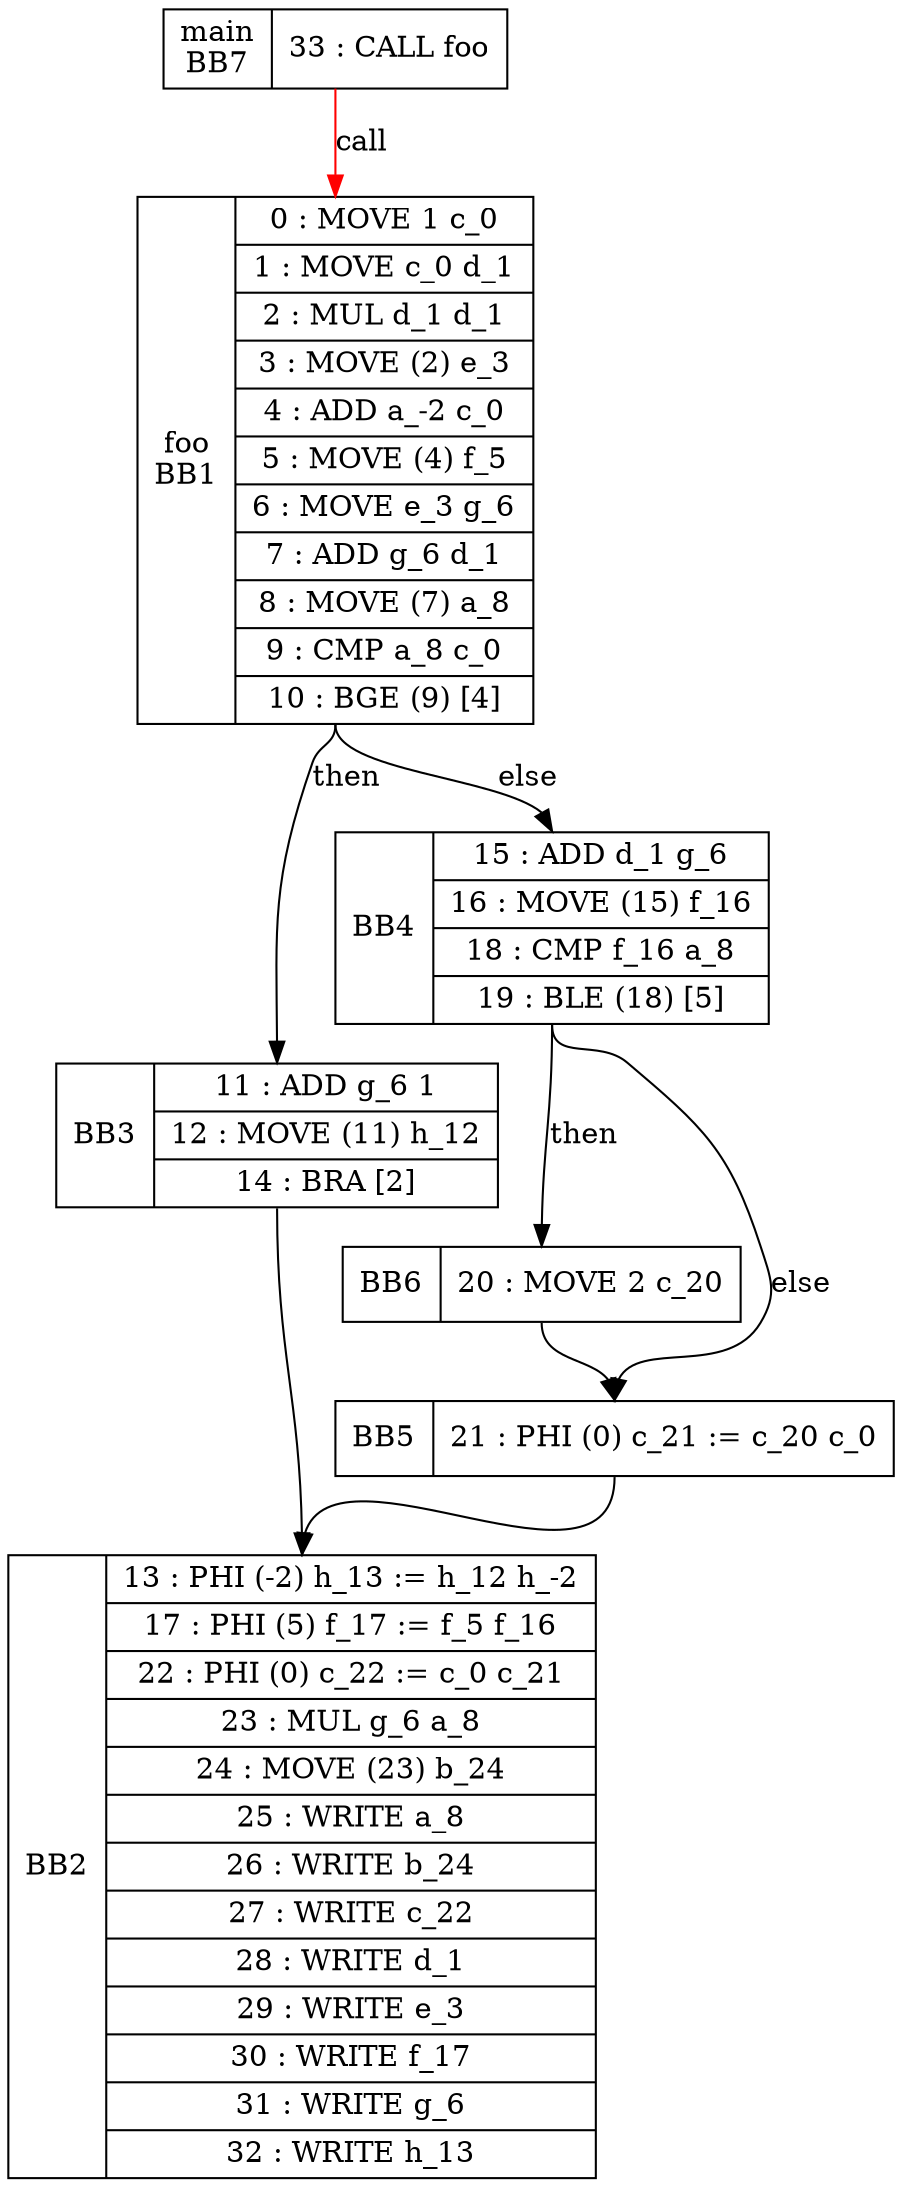 digraph G {
BB7[shape=record, label="<b>main\nBB7|{<call>33 : CALL foo }"];
BB1[shape=record, label="<b>foo\nBB1|{0 : MOVE 1 c_0 |1 : MOVE c_0 d_1 |2 : MUL d_1 d_1 |3 : MOVE (2) e_3 |4 : ADD a_-2 c_0 |5 : MOVE (4) f_5 |6 : MOVE e_3 g_6 |7 : ADD g_6 d_1 |8 : MOVE (7) a_8 |9 : CMP a_8 c_0 |10 : BGE (9) [4] }"];
BB1:s -> BB3:n [label="then"];
BB1:s -> BB4:n [label="else"];
BB3[shape=record, label="<b>BB3|{11 : ADD g_6 1 |12 : MOVE (11) h_12 |14 : BRA [2] }"];
BB3:s -> BB2:n [label=""];
BB4[shape=record, label="<b>BB4|{15 : ADD d_1 g_6 |16 : MOVE (15) f_16 |18 : CMP f_16 a_8 |19 : BLE (18) [5] }"];
BB4:s -> BB6:n [label="then"];
BB4:s -> BB5:n [label="else"];
BB2[shape=record, label="<b>BB2|{13 : PHI (-2) h_13 := h_12 h_-2 |17 : PHI (5) f_17 := f_5 f_16 |22 : PHI (0) c_22 := c_0 c_21 |23 : MUL g_6 a_8 |24 : MOVE (23) b_24 |25 : WRITE a_8 |26 : WRITE b_24 |27 : WRITE c_22 |28 : WRITE d_1 |29 : WRITE e_3 |30 : WRITE f_17 |31 : WRITE g_6 |32 : WRITE h_13 }"];
BB6[shape=record, label="<b>BB6|{20 : MOVE 2 c_20 }"];
BB6:s -> BB5:n [label=""];
BB5[shape=record, label="<b>BB5|{21 : PHI (0) c_21 := c_20 c_0 }"];
BB5:s -> BB2:n [label=""];
BB7 -> BB1 [color=red,label="call"];
}
